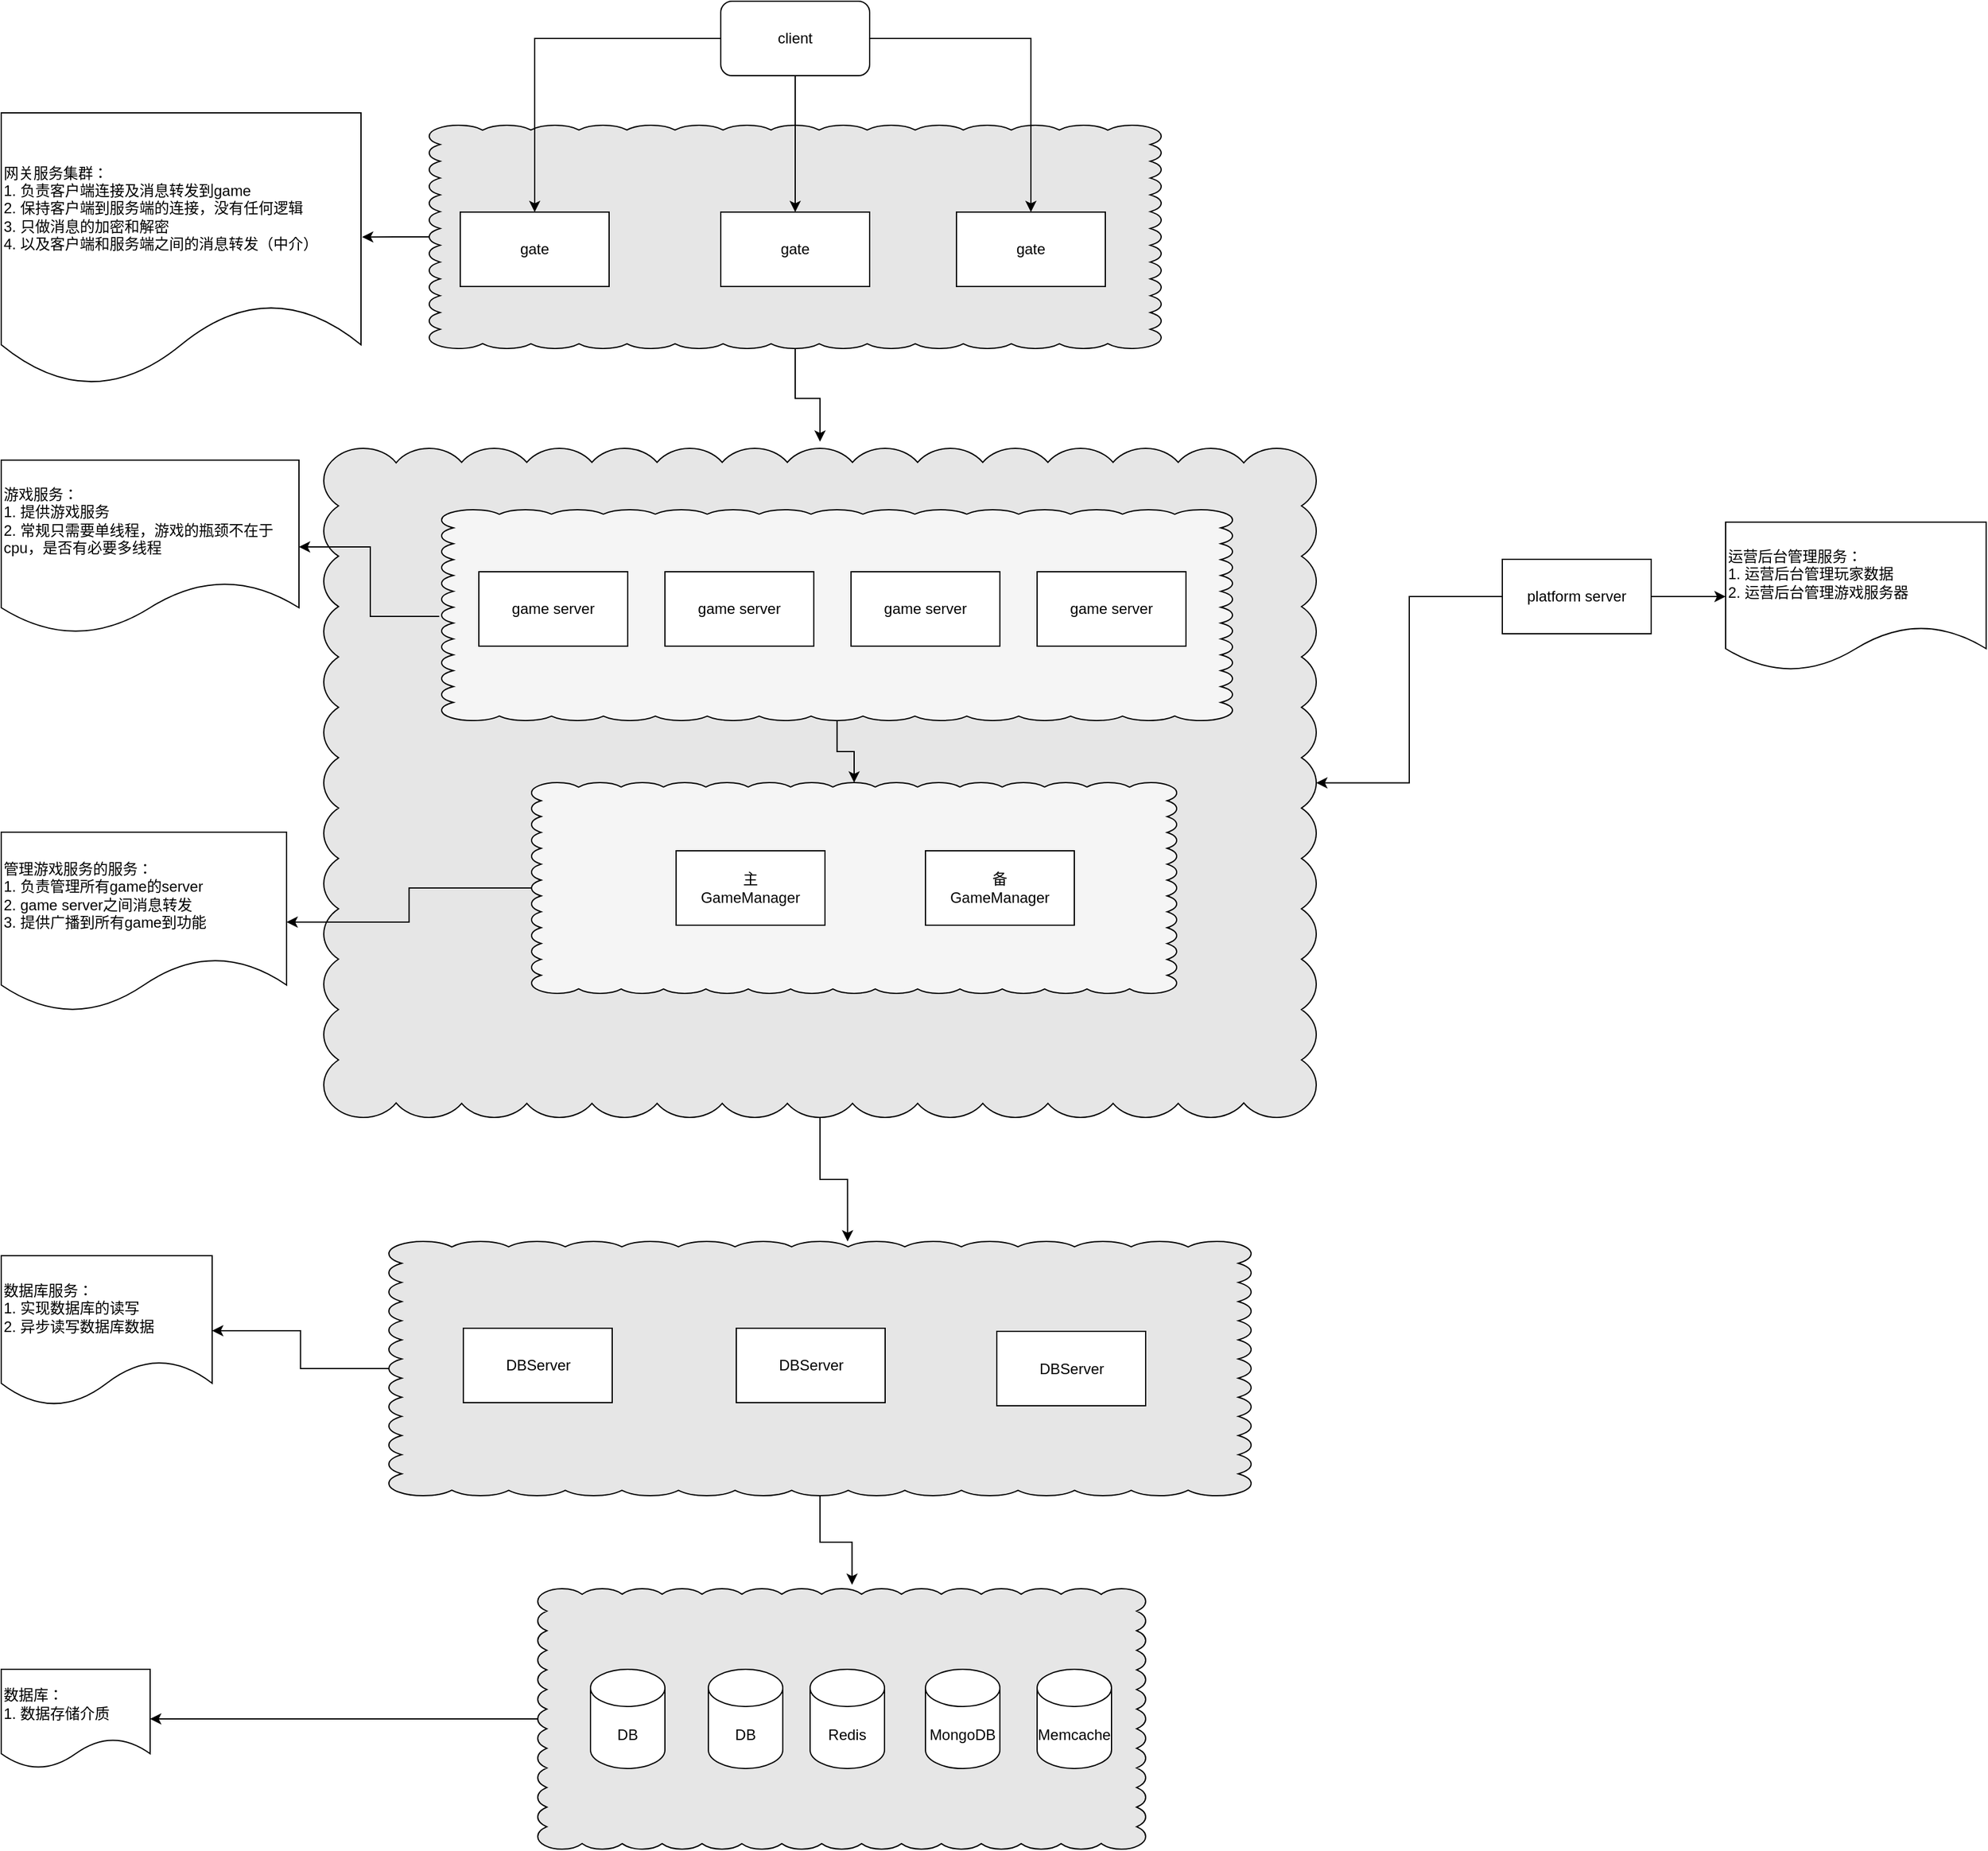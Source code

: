 <mxfile version="20.0.4" type="github">
  <diagram id="45RmcQwW8viM3m_gwqca" name="Page-1">
    <mxGraphModel dx="2061" dy="825" grid="1" gridSize="10" guides="1" tooltips="1" connect="1" arrows="1" fold="1" page="1" pageScale="1" pageWidth="827" pageHeight="1169" math="0" shadow="0">
      <root>
        <mxCell id="0" />
        <mxCell id="1" parent="0" />
        <mxCell id="rf_tWpSHwQ17WiCS_95F-60" value="" style="edgeStyle=orthogonalEdgeStyle;rounded=0;orthogonalLoop=1;jettySize=auto;html=1;" parent="1" source="rf_tWpSHwQ17WiCS_95F-34" target="rf_tWpSHwQ17WiCS_95F-59" edge="1">
          <mxGeometry relative="1" as="geometry" />
        </mxCell>
        <mxCell id="rf_tWpSHwQ17WiCS_95F-34" value="" style="whiteSpace=wrap;html=1;shape=mxgraph.basic.cloud_rect;labelBackgroundColor=none;fillColor=#E6E6E6;" parent="1" vertex="1">
          <mxGeometry x="242.5" y="1320" width="490" height="210" as="geometry" />
        </mxCell>
        <mxCell id="rf_tWpSHwQ17WiCS_95F-45" style="edgeStyle=orthogonalEdgeStyle;rounded=0;orthogonalLoop=1;jettySize=auto;html=1;entryX=0.532;entryY=0;entryDx=0;entryDy=0;entryPerimeter=0;" parent="1" source="rf_tWpSHwQ17WiCS_95F-23" target="rf_tWpSHwQ17WiCS_95F-41" edge="1">
          <mxGeometry relative="1" as="geometry" />
        </mxCell>
        <mxCell id="rf_tWpSHwQ17WiCS_95F-52" style="edgeStyle=orthogonalEdgeStyle;rounded=0;orthogonalLoop=1;jettySize=auto;html=1;entryX=0.479;entryY=0.005;entryDx=0;entryDy=0;entryPerimeter=0;" parent="1" source="rf_tWpSHwQ17WiCS_95F-23" target="rf_tWpSHwQ17WiCS_95F-47" edge="1">
          <mxGeometry relative="1" as="geometry">
            <Array as="points">
              <mxPoint x="300" y="688" />
              <mxPoint x="159" y="688" />
            </Array>
          </mxGeometry>
        </mxCell>
        <mxCell id="rf_tWpSHwQ17WiCS_95F-23" value="" style="whiteSpace=wrap;html=1;shape=mxgraph.basic.cloud_rect;labelBackgroundColor=none;fillColor=#E6E6E6;" parent="1" vertex="1">
          <mxGeometry x="70" y="400.5" width="800" height="539.5" as="geometry" />
        </mxCell>
        <mxCell id="rf_tWpSHwQ17WiCS_95F-22" style="edgeStyle=orthogonalEdgeStyle;rounded=0;orthogonalLoop=1;jettySize=auto;html=1;entryX=0.5;entryY=-0.01;entryDx=0;entryDy=0;entryPerimeter=0;" parent="1" source="rf_tWpSHwQ17WiCS_95F-21" target="rf_tWpSHwQ17WiCS_95F-23" edge="1">
          <mxGeometry relative="1" as="geometry">
            <mxPoint x="450" y="390" as="targetPoint" />
          </mxGeometry>
        </mxCell>
        <mxCell id="rf_tWpSHwQ17WiCS_95F-24" style="edgeStyle=orthogonalEdgeStyle;rounded=0;orthogonalLoop=1;jettySize=auto;html=1;entryX=1.003;entryY=0.455;entryDx=0;entryDy=0;entryPerimeter=0;" parent="1" source="rf_tWpSHwQ17WiCS_95F-21" target="rf_tWpSHwQ17WiCS_95F-9" edge="1">
          <mxGeometry relative="1" as="geometry" />
        </mxCell>
        <mxCell id="rf_tWpSHwQ17WiCS_95F-21" value="" style="whiteSpace=wrap;html=1;shape=mxgraph.basic.cloud_rect;labelBackgroundColor=none;fillColor=#E6E6E6;" parent="1" vertex="1">
          <mxGeometry x="155" y="140" width="590" height="180" as="geometry" />
        </mxCell>
        <mxCell id="rf_tWpSHwQ17WiCS_95F-7" style="edgeStyle=orthogonalEdgeStyle;rounded=0;orthogonalLoop=1;jettySize=auto;html=1;" parent="1" source="rf_tWpSHwQ17WiCS_95F-2" target="rf_tWpSHwQ17WiCS_95F-3" edge="1">
          <mxGeometry relative="1" as="geometry" />
        </mxCell>
        <mxCell id="rf_tWpSHwQ17WiCS_95F-8" style="edgeStyle=orthogonalEdgeStyle;rounded=0;orthogonalLoop=1;jettySize=auto;html=1;entryX=0.5;entryY=0;entryDx=0;entryDy=0;" parent="1" source="rf_tWpSHwQ17WiCS_95F-2" target="rf_tWpSHwQ17WiCS_95F-5" edge="1">
          <mxGeometry relative="1" as="geometry" />
        </mxCell>
        <mxCell id="rf_tWpSHwQ17WiCS_95F-26" style="edgeStyle=orthogonalEdgeStyle;rounded=0;orthogonalLoop=1;jettySize=auto;html=1;" parent="1" source="rf_tWpSHwQ17WiCS_95F-2" target="rf_tWpSHwQ17WiCS_95F-4" edge="1">
          <mxGeometry relative="1" as="geometry" />
        </mxCell>
        <mxCell id="rf_tWpSHwQ17WiCS_95F-2" value="client" style="rounded=1;whiteSpace=wrap;html=1;" parent="1" vertex="1">
          <mxGeometry x="390" y="40" width="120" height="60" as="geometry" />
        </mxCell>
        <mxCell id="rf_tWpSHwQ17WiCS_95F-3" value="gate" style="rounded=0;whiteSpace=wrap;html=1;" parent="1" vertex="1">
          <mxGeometry x="180" y="210" width="120" height="60" as="geometry" />
        </mxCell>
        <mxCell id="rf_tWpSHwQ17WiCS_95F-4" value="gate" style="rounded=0;whiteSpace=wrap;html=1;" parent="1" vertex="1">
          <mxGeometry x="390" y="210" width="120" height="60" as="geometry" />
        </mxCell>
        <mxCell id="rf_tWpSHwQ17WiCS_95F-5" value="gate" style="rounded=0;whiteSpace=wrap;html=1;" parent="1" vertex="1">
          <mxGeometry x="580" y="210" width="120" height="60" as="geometry" />
        </mxCell>
        <mxCell id="rf_tWpSHwQ17WiCS_95F-9" value="网关服务集群：&lt;br&gt;1. 负责客户端连接及消息转发到game&lt;br&gt;2. 保持客户端到服务端的连接，没有任何逻辑&lt;br&gt;3. 只做消息的加密和解密&lt;br&gt;&lt;div style=&quot;&quot;&gt;&lt;span style=&quot;background-color: initial;&quot;&gt;4. 以及客户端和服务端之间的消息转发（中介）&lt;/span&gt;&lt;/div&gt;" style="shape=document;whiteSpace=wrap;html=1;boundedLbl=1;rounded=0;align=left;" parent="1" vertex="1">
          <mxGeometry x="-190" y="130" width="290" height="220" as="geometry" />
        </mxCell>
        <mxCell id="rf_tWpSHwQ17WiCS_95F-12" value="游戏服务：&lt;br&gt;1. 提供游戏服务&lt;br&gt;2. 常规只需要单线程，游戏的瓶颈不在于cpu，是否有必要多线程" style="shape=document;whiteSpace=wrap;html=1;boundedLbl=1;rounded=0;align=left;" parent="1" vertex="1">
          <mxGeometry x="-190" y="410" width="240" height="140" as="geometry" />
        </mxCell>
        <mxCell id="rf_tWpSHwQ17WiCS_95F-29" value="DB" style="shape=cylinder3;whiteSpace=wrap;html=1;boundedLbl=1;backgroundOutline=1;size=15;labelBackgroundColor=none;fillColor=#FFFFFF;" parent="1" vertex="1">
          <mxGeometry x="285" y="1385" width="60" height="80" as="geometry" />
        </mxCell>
        <mxCell id="rf_tWpSHwQ17WiCS_95F-30" value="DB" style="shape=cylinder3;whiteSpace=wrap;html=1;boundedLbl=1;backgroundOutline=1;size=15;labelBackgroundColor=none;fillColor=#FFFFFF;" parent="1" vertex="1">
          <mxGeometry x="380" y="1385" width="60" height="80" as="geometry" />
        </mxCell>
        <mxCell id="rf_tWpSHwQ17WiCS_95F-31" value="Redis" style="shape=cylinder3;whiteSpace=wrap;html=1;boundedLbl=1;backgroundOutline=1;size=15;labelBackgroundColor=none;fillColor=#FFFFFF;" parent="1" vertex="1">
          <mxGeometry x="462" y="1385" width="60" height="80" as="geometry" />
        </mxCell>
        <mxCell id="rf_tWpSHwQ17WiCS_95F-32" value="MongoDB" style="shape=cylinder3;whiteSpace=wrap;html=1;boundedLbl=1;backgroundOutline=1;size=15;labelBackgroundColor=none;fillColor=#FFFFFF;" parent="1" vertex="1">
          <mxGeometry x="555" y="1385" width="60" height="80" as="geometry" />
        </mxCell>
        <mxCell id="rf_tWpSHwQ17WiCS_95F-33" value="Memcache" style="shape=cylinder3;whiteSpace=wrap;html=1;boundedLbl=1;backgroundOutline=1;size=15;labelBackgroundColor=none;fillColor=#FFFFFF;" parent="1" vertex="1">
          <mxGeometry x="645" y="1385" width="60" height="80" as="geometry" />
        </mxCell>
        <mxCell id="rf_tWpSHwQ17WiCS_95F-46" style="edgeStyle=orthogonalEdgeStyle;rounded=0;orthogonalLoop=1;jettySize=auto;html=1;entryX=0.517;entryY=-0.015;entryDx=0;entryDy=0;entryPerimeter=0;" parent="1" source="rf_tWpSHwQ17WiCS_95F-41" target="rf_tWpSHwQ17WiCS_95F-34" edge="1">
          <mxGeometry relative="1" as="geometry" />
        </mxCell>
        <mxCell id="rf_tWpSHwQ17WiCS_95F-58" value="" style="edgeStyle=orthogonalEdgeStyle;rounded=0;orthogonalLoop=1;jettySize=auto;html=1;" parent="1" source="rf_tWpSHwQ17WiCS_95F-41" target="rf_tWpSHwQ17WiCS_95F-57" edge="1">
          <mxGeometry relative="1" as="geometry" />
        </mxCell>
        <mxCell id="rf_tWpSHwQ17WiCS_95F-41" value="" style="whiteSpace=wrap;html=1;shape=mxgraph.basic.cloud_rect;labelBackgroundColor=none;fillColor=#E6E6E6;" parent="1" vertex="1">
          <mxGeometry x="122.5" y="1040" width="695" height="205" as="geometry" />
        </mxCell>
        <mxCell id="rf_tWpSHwQ17WiCS_95F-42" value="DBServer" style="rounded=0;whiteSpace=wrap;html=1;labelBackgroundColor=none;fillColor=#FFFFFF;" parent="1" vertex="1">
          <mxGeometry x="182.5" y="1110" width="120" height="60" as="geometry" />
        </mxCell>
        <mxCell id="rf_tWpSHwQ17WiCS_95F-43" value="DBServer" style="rounded=0;whiteSpace=wrap;html=1;labelBackgroundColor=none;fillColor=#FFFFFF;" parent="1" vertex="1">
          <mxGeometry x="402.5" y="1110" width="120" height="60" as="geometry" />
        </mxCell>
        <mxCell id="rf_tWpSHwQ17WiCS_95F-44" value="DBServer" style="rounded=0;whiteSpace=wrap;html=1;labelBackgroundColor=none;fillColor=#FFFFFF;" parent="1" vertex="1">
          <mxGeometry x="612.5" y="1112.5" width="120" height="60" as="geometry" />
        </mxCell>
        <mxCell id="rf_tWpSHwQ17WiCS_95F-56" value="" style="edgeStyle=orthogonalEdgeStyle;rounded=0;orthogonalLoop=1;jettySize=auto;html=1;" parent="1" source="rf_tWpSHwQ17WiCS_95F-47" target="rf_tWpSHwQ17WiCS_95F-55" edge="1">
          <mxGeometry relative="1" as="geometry" />
        </mxCell>
        <mxCell id="rf_tWpSHwQ17WiCS_95F-47" value="" style="whiteSpace=wrap;html=1;shape=mxgraph.basic.cloud_rect;labelBackgroundColor=none;fillColor=#F5F5F5;" parent="1" vertex="1">
          <mxGeometry x="237.5" y="670" width="520" height="170" as="geometry" />
        </mxCell>
        <mxCell id="rf_tWpSHwQ17WiCS_95F-48" value="主&lt;br&gt;GameManager" style="rounded=0;whiteSpace=wrap;html=1;labelBackgroundColor=none;fillColor=#FFFFFF;" parent="1" vertex="1">
          <mxGeometry x="354" y="725" width="120" height="60" as="geometry" />
        </mxCell>
        <mxCell id="rf_tWpSHwQ17WiCS_95F-54" style="edgeStyle=orthogonalEdgeStyle;rounded=0;orthogonalLoop=1;jettySize=auto;html=1;" parent="1" source="rf_tWpSHwQ17WiCS_95F-53" target="rf_tWpSHwQ17WiCS_95F-47" edge="1">
          <mxGeometry relative="1" as="geometry" />
        </mxCell>
        <mxCell id="rf_tWpSHwQ17WiCS_95F-53" value="" style="whiteSpace=wrap;html=1;shape=mxgraph.basic.cloud_rect;labelBackgroundColor=none;fillColor=#F5F5F5;" parent="1" vertex="1">
          <mxGeometry x="165" y="450" width="637.5" height="170" as="geometry" />
        </mxCell>
        <mxCell id="rf_tWpSHwQ17WiCS_95F-11" value="game server" style="rounded=0;whiteSpace=wrap;html=1;" parent="1" vertex="1">
          <mxGeometry x="195" y="500" width="120" height="60" as="geometry" />
        </mxCell>
        <mxCell id="rf_tWpSHwQ17WiCS_95F-14" value="game server" style="rounded=0;whiteSpace=wrap;html=1;" parent="1" vertex="1">
          <mxGeometry x="345" y="500" width="120" height="60" as="geometry" />
        </mxCell>
        <mxCell id="rf_tWpSHwQ17WiCS_95F-15" value="game server" style="rounded=0;whiteSpace=wrap;html=1;" parent="1" vertex="1">
          <mxGeometry x="495" y="500" width="120" height="60" as="geometry" />
        </mxCell>
        <mxCell id="rf_tWpSHwQ17WiCS_95F-16" value="game server" style="rounded=0;whiteSpace=wrap;html=1;" parent="1" vertex="1">
          <mxGeometry x="645" y="500" width="120" height="60" as="geometry" />
        </mxCell>
        <mxCell id="rf_tWpSHwQ17WiCS_95F-25" value="" style="edgeStyle=orthogonalEdgeStyle;rounded=0;orthogonalLoop=1;jettySize=auto;html=1;exitX=-0.003;exitY=0.506;exitDx=0;exitDy=0;exitPerimeter=0;" parent="1" source="rf_tWpSHwQ17WiCS_95F-53" target="rf_tWpSHwQ17WiCS_95F-12" edge="1">
          <mxGeometry relative="1" as="geometry" />
        </mxCell>
        <mxCell id="rf_tWpSHwQ17WiCS_95F-55" value="管理游戏服务的服务：&lt;br&gt;1. 负责管理所有game的server&lt;br&gt;2. game server之间消息转发&lt;br&gt;3. 提供广播到所有game到功能" style="shape=document;whiteSpace=wrap;html=1;boundedLbl=1;fillColor=#FFFFFF;labelBackgroundColor=none;align=left;" parent="1" vertex="1">
          <mxGeometry x="-190" y="710" width="230" height="145" as="geometry" />
        </mxCell>
        <mxCell id="rf_tWpSHwQ17WiCS_95F-57" value="数据库服务：&lt;br&gt;1. 实现数据库的读写&lt;br&gt;2. 异步读写数据库数据" style="shape=document;whiteSpace=wrap;html=1;boundedLbl=1;fillColor=#FFFFFF;labelBackgroundColor=none;align=left;" parent="1" vertex="1">
          <mxGeometry x="-190" y="1051.5" width="170" height="121" as="geometry" />
        </mxCell>
        <mxCell id="rf_tWpSHwQ17WiCS_95F-59" value="数据库：&lt;br&gt;1. 数据存储介质" style="shape=document;whiteSpace=wrap;html=1;boundedLbl=1;fillColor=#FFFFFF;labelBackgroundColor=none;align=left;" parent="1" vertex="1">
          <mxGeometry x="-190" y="1385" width="120" height="80" as="geometry" />
        </mxCell>
        <mxCell id="QQ_ctUf82U5jvgfxY8eZ-1" value="备&lt;br&gt;GameManager" style="rounded=0;whiteSpace=wrap;html=1;labelBackgroundColor=none;fillColor=#FFFFFF;" vertex="1" parent="1">
          <mxGeometry x="555" y="725" width="120" height="60" as="geometry" />
        </mxCell>
        <mxCell id="QQ_ctUf82U5jvgfxY8eZ-4" value="" style="edgeStyle=orthogonalEdgeStyle;rounded=0;orthogonalLoop=1;jettySize=auto;html=1;" edge="1" parent="1" source="QQ_ctUf82U5jvgfxY8eZ-2" target="QQ_ctUf82U5jvgfxY8eZ-3">
          <mxGeometry relative="1" as="geometry" />
        </mxCell>
        <mxCell id="QQ_ctUf82U5jvgfxY8eZ-5" style="edgeStyle=orthogonalEdgeStyle;rounded=0;orthogonalLoop=1;jettySize=auto;html=1;" edge="1" parent="1" source="QQ_ctUf82U5jvgfxY8eZ-2" target="rf_tWpSHwQ17WiCS_95F-23">
          <mxGeometry relative="1" as="geometry" />
        </mxCell>
        <mxCell id="QQ_ctUf82U5jvgfxY8eZ-2" value="&lt;span style=&quot;font-size: 12px;&quot;&gt;platform server&lt;/span&gt;" style="rounded=0;whiteSpace=wrap;html=1;" vertex="1" parent="1">
          <mxGeometry x="1020" y="490" width="120" height="60" as="geometry" />
        </mxCell>
        <mxCell id="QQ_ctUf82U5jvgfxY8eZ-3" value="运营后台管理服务：&lt;br&gt;1. 运营后台管理玩家数据&lt;br&gt;2. 运营后台管理游戏服务器" style="shape=document;whiteSpace=wrap;html=1;boundedLbl=1;align=left;" vertex="1" parent="1">
          <mxGeometry x="1200" y="460" width="210" height="120" as="geometry" />
        </mxCell>
      </root>
    </mxGraphModel>
  </diagram>
</mxfile>
